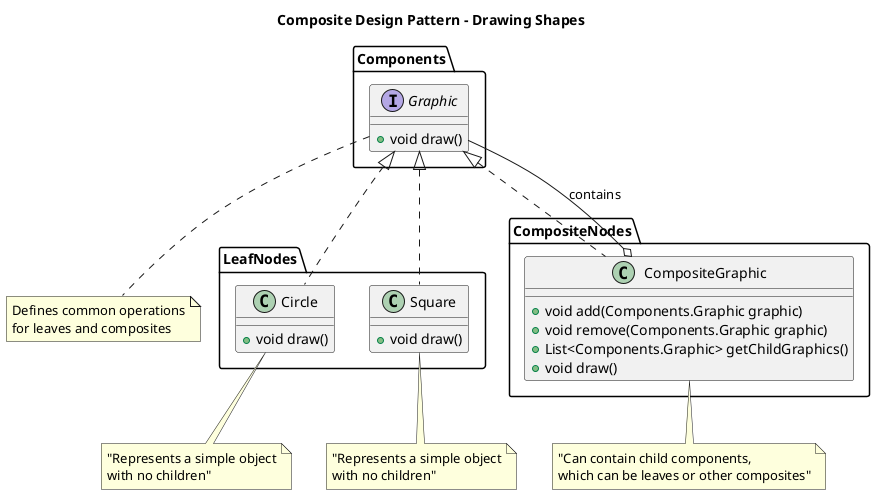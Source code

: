 @startuml
title Composite Design Pattern - Drawing Shapes

package "Components" {
    interface Graphic {
        +void draw()
    }
}
note bottom of Graphic
      Defines common operations
      for leaves and composites
    end note

package "LeafNodes" {
    class Circle {
        +void draw()
    }

    class Square {
        +void draw()
    }
}
 note bottom of Circle
      "Represents a simple object
      with no children"
    end note

    note bottom of Square
      "Represents a simple object
      with no children"
    end note

package "CompositeNodes" {
    class CompositeGraphic {
        +void add(Components.Graphic graphic)
        +void remove(Components.Graphic graphic)
        +List<Components.Graphic> getChildGraphics()
        +void draw()
    }
}
note bottom of CompositeGraphic
      "Can contain child components,
      which can be leaves or other composites"
    end note

Components.Graphic <|.. LeafNodes.Circle
Components.Graphic <|.. LeafNodes.Square
Components.Graphic <|.. CompositeNodes.CompositeGraphic

CompositeNodes.CompositeGraphic o-- Components.Graphic : "contains"

@enduml
